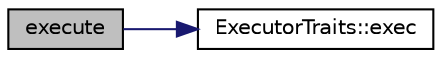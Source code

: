 digraph "execute"
{
 // LATEX_PDF_SIZE
  edge [fontname="Helvetica",fontsize="10",labelfontname="Helvetica",labelfontsize="10"];
  node [fontname="Helvetica",fontsize="10",shape=record];
  rankdir="LR";
  Node1 [label="execute",height=0.2,width=0.4,color="black", fillcolor="grey75", style="filled", fontcolor="black",tooltip=" "];
  Node1 -> Node2 [color="midnightblue",fontsize="10",style="solid",fontname="Helvetica"];
  Node2 [label="ExecutorTraits::exec",height=0.2,width=0.4,color="black", fillcolor="white", style="filled",URL="$struct_executor_traits.html#a3c7d06e0d25befdb36fed49ea7ed44a0",tooltip=" "];
}
